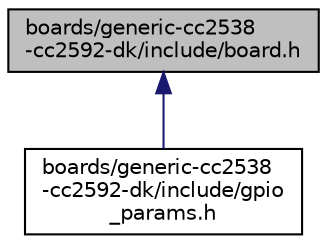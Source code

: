 digraph "boards/generic-cc2538-cc2592-dk/include/board.h"
{
 // LATEX_PDF_SIZE
  edge [fontname="Helvetica",fontsize="10",labelfontname="Helvetica",labelfontsize="10"];
  node [fontname="Helvetica",fontsize="10",shape=record];
  Node1 [label="boards/generic-cc2538\l-cc2592-dk/include/board.h",height=0.2,width=0.4,color="black", fillcolor="grey75", style="filled", fontcolor="black",tooltip="Definitions for the Generic CC2538-CC2592-DK Board."];
  Node1 -> Node2 [dir="back",color="midnightblue",fontsize="10",style="solid",fontname="Helvetica"];
  Node2 [label="boards/generic-cc2538\l-cc2592-dk/include/gpio\l_params.h",height=0.2,width=0.4,color="black", fillcolor="white", style="filled",URL="$generic-cc2538-cc2592-dk_2include_2gpio__params_8h.html",tooltip="Definitions for the Generic CC2538-CC2592-DK Board."];
}
